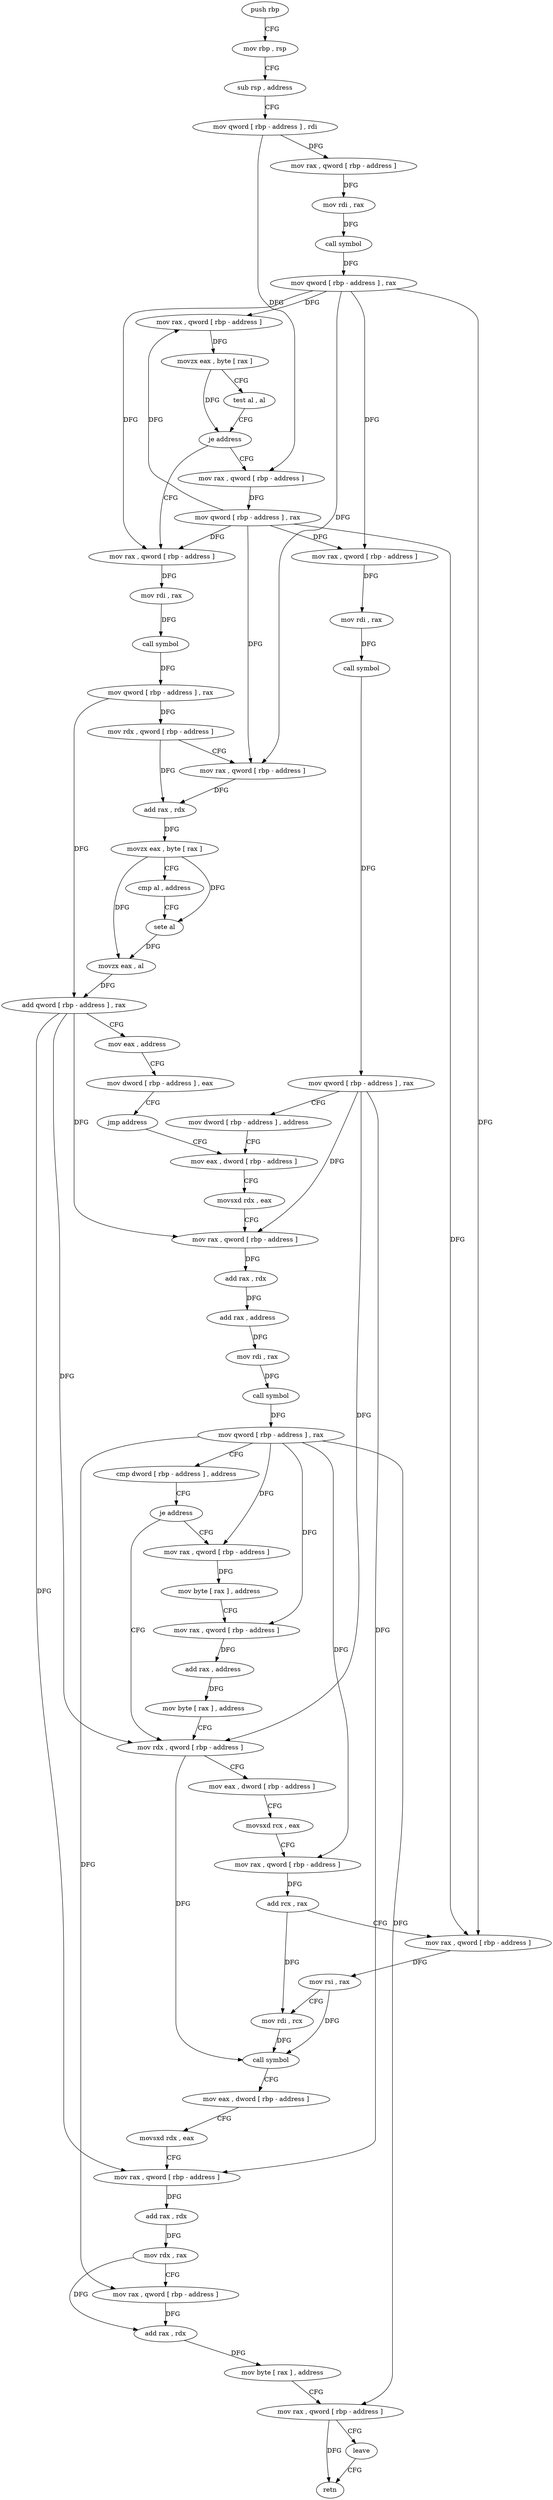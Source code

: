 digraph "func" {
"4289385" [label = "push rbp" ]
"4289386" [label = "mov rbp , rsp" ]
"4289389" [label = "sub rsp , address" ]
"4289393" [label = "mov qword [ rbp - address ] , rdi" ]
"4289397" [label = "mov rax , qword [ rbp - address ]" ]
"4289401" [label = "mov rdi , rax" ]
"4289404" [label = "call symbol" ]
"4289409" [label = "mov qword [ rbp - address ] , rax" ]
"4289413" [label = "mov rax , qword [ rbp - address ]" ]
"4289417" [label = "movzx eax , byte [ rax ]" ]
"4289420" [label = "test al , al" ]
"4289422" [label = "je address" ]
"4289476" [label = "mov rax , qword [ rbp - address ]" ]
"4289424" [label = "mov rax , qword [ rbp - address ]" ]
"4289480" [label = "mov qword [ rbp - address ] , rax" ]
"4289484" [label = "mov rax , qword [ rbp - address ]" ]
"4289488" [label = "mov rdi , rax" ]
"4289491" [label = "call symbol" ]
"4289496" [label = "mov qword [ rbp - address ] , rax" ]
"4289500" [label = "mov dword [ rbp - address ] , address" ]
"4289507" [label = "mov eax , dword [ rbp - address ]" ]
"4289428" [label = "mov rdi , rax" ]
"4289431" [label = "call symbol" ]
"4289436" [label = "mov qword [ rbp - address ] , rax" ]
"4289440" [label = "mov rdx , qword [ rbp - address ]" ]
"4289444" [label = "mov rax , qword [ rbp - address ]" ]
"4289448" [label = "add rax , rdx" ]
"4289451" [label = "movzx eax , byte [ rax ]" ]
"4289454" [label = "cmp al , address" ]
"4289456" [label = "sete al" ]
"4289459" [label = "movzx eax , al" ]
"4289462" [label = "add qword [ rbp - address ] , rax" ]
"4289466" [label = "mov eax , address" ]
"4289471" [label = "mov dword [ rbp - address ] , eax" ]
"4289474" [label = "jmp address" ]
"4289560" [label = "mov rdx , qword [ rbp - address ]" ]
"4289564" [label = "mov eax , dword [ rbp - address ]" ]
"4289567" [label = "movsxd rcx , eax" ]
"4289570" [label = "mov rax , qword [ rbp - address ]" ]
"4289574" [label = "add rcx , rax" ]
"4289577" [label = "mov rax , qword [ rbp - address ]" ]
"4289581" [label = "mov rsi , rax" ]
"4289584" [label = "mov rdi , rcx" ]
"4289587" [label = "call symbol" ]
"4289592" [label = "mov eax , dword [ rbp - address ]" ]
"4289595" [label = "movsxd rdx , eax" ]
"4289598" [label = "mov rax , qword [ rbp - address ]" ]
"4289602" [label = "add rax , rdx" ]
"4289605" [label = "mov rdx , rax" ]
"4289608" [label = "mov rax , qword [ rbp - address ]" ]
"4289612" [label = "add rax , rdx" ]
"4289615" [label = "mov byte [ rax ] , address" ]
"4289618" [label = "mov rax , qword [ rbp - address ]" ]
"4289622" [label = "leave" ]
"4289623" [label = "retn" ]
"4289542" [label = "mov rax , qword [ rbp - address ]" ]
"4289546" [label = "mov byte [ rax ] , address" ]
"4289549" [label = "mov rax , qword [ rbp - address ]" ]
"4289553" [label = "add rax , address" ]
"4289557" [label = "mov byte [ rax ] , address" ]
"4289510" [label = "movsxd rdx , eax" ]
"4289513" [label = "mov rax , qword [ rbp - address ]" ]
"4289517" [label = "add rax , rdx" ]
"4289520" [label = "add rax , address" ]
"4289524" [label = "mov rdi , rax" ]
"4289527" [label = "call symbol" ]
"4289532" [label = "mov qword [ rbp - address ] , rax" ]
"4289536" [label = "cmp dword [ rbp - address ] , address" ]
"4289540" [label = "je address" ]
"4289385" -> "4289386" [ label = "CFG" ]
"4289386" -> "4289389" [ label = "CFG" ]
"4289389" -> "4289393" [ label = "CFG" ]
"4289393" -> "4289397" [ label = "DFG" ]
"4289393" -> "4289476" [ label = "DFG" ]
"4289397" -> "4289401" [ label = "DFG" ]
"4289401" -> "4289404" [ label = "DFG" ]
"4289404" -> "4289409" [ label = "DFG" ]
"4289409" -> "4289413" [ label = "DFG" ]
"4289409" -> "4289484" [ label = "DFG" ]
"4289409" -> "4289424" [ label = "DFG" ]
"4289409" -> "4289444" [ label = "DFG" ]
"4289409" -> "4289577" [ label = "DFG" ]
"4289413" -> "4289417" [ label = "DFG" ]
"4289417" -> "4289420" [ label = "CFG" ]
"4289417" -> "4289422" [ label = "DFG" ]
"4289420" -> "4289422" [ label = "CFG" ]
"4289422" -> "4289476" [ label = "CFG" ]
"4289422" -> "4289424" [ label = "CFG" ]
"4289476" -> "4289480" [ label = "DFG" ]
"4289424" -> "4289428" [ label = "DFG" ]
"4289480" -> "4289484" [ label = "DFG" ]
"4289480" -> "4289413" [ label = "DFG" ]
"4289480" -> "4289424" [ label = "DFG" ]
"4289480" -> "4289444" [ label = "DFG" ]
"4289480" -> "4289577" [ label = "DFG" ]
"4289484" -> "4289488" [ label = "DFG" ]
"4289488" -> "4289491" [ label = "DFG" ]
"4289491" -> "4289496" [ label = "DFG" ]
"4289496" -> "4289500" [ label = "CFG" ]
"4289496" -> "4289513" [ label = "DFG" ]
"4289496" -> "4289560" [ label = "DFG" ]
"4289496" -> "4289598" [ label = "DFG" ]
"4289500" -> "4289507" [ label = "CFG" ]
"4289507" -> "4289510" [ label = "CFG" ]
"4289428" -> "4289431" [ label = "DFG" ]
"4289431" -> "4289436" [ label = "DFG" ]
"4289436" -> "4289440" [ label = "DFG" ]
"4289436" -> "4289462" [ label = "DFG" ]
"4289440" -> "4289444" [ label = "CFG" ]
"4289440" -> "4289448" [ label = "DFG" ]
"4289444" -> "4289448" [ label = "DFG" ]
"4289448" -> "4289451" [ label = "DFG" ]
"4289451" -> "4289454" [ label = "CFG" ]
"4289451" -> "4289456" [ label = "DFG" ]
"4289451" -> "4289459" [ label = "DFG" ]
"4289454" -> "4289456" [ label = "CFG" ]
"4289456" -> "4289459" [ label = "DFG" ]
"4289459" -> "4289462" [ label = "DFG" ]
"4289462" -> "4289466" [ label = "CFG" ]
"4289462" -> "4289513" [ label = "DFG" ]
"4289462" -> "4289560" [ label = "DFG" ]
"4289462" -> "4289598" [ label = "DFG" ]
"4289466" -> "4289471" [ label = "CFG" ]
"4289471" -> "4289474" [ label = "CFG" ]
"4289474" -> "4289507" [ label = "CFG" ]
"4289560" -> "4289564" [ label = "CFG" ]
"4289560" -> "4289587" [ label = "DFG" ]
"4289564" -> "4289567" [ label = "CFG" ]
"4289567" -> "4289570" [ label = "CFG" ]
"4289570" -> "4289574" [ label = "DFG" ]
"4289574" -> "4289577" [ label = "CFG" ]
"4289574" -> "4289584" [ label = "DFG" ]
"4289577" -> "4289581" [ label = "DFG" ]
"4289581" -> "4289584" [ label = "CFG" ]
"4289581" -> "4289587" [ label = "DFG" ]
"4289584" -> "4289587" [ label = "DFG" ]
"4289587" -> "4289592" [ label = "CFG" ]
"4289592" -> "4289595" [ label = "CFG" ]
"4289595" -> "4289598" [ label = "CFG" ]
"4289598" -> "4289602" [ label = "DFG" ]
"4289602" -> "4289605" [ label = "DFG" ]
"4289605" -> "4289608" [ label = "CFG" ]
"4289605" -> "4289612" [ label = "DFG" ]
"4289608" -> "4289612" [ label = "DFG" ]
"4289612" -> "4289615" [ label = "DFG" ]
"4289615" -> "4289618" [ label = "CFG" ]
"4289618" -> "4289622" [ label = "CFG" ]
"4289618" -> "4289623" [ label = "DFG" ]
"4289622" -> "4289623" [ label = "CFG" ]
"4289542" -> "4289546" [ label = "DFG" ]
"4289546" -> "4289549" [ label = "CFG" ]
"4289549" -> "4289553" [ label = "DFG" ]
"4289553" -> "4289557" [ label = "DFG" ]
"4289557" -> "4289560" [ label = "CFG" ]
"4289510" -> "4289513" [ label = "CFG" ]
"4289513" -> "4289517" [ label = "DFG" ]
"4289517" -> "4289520" [ label = "DFG" ]
"4289520" -> "4289524" [ label = "DFG" ]
"4289524" -> "4289527" [ label = "DFG" ]
"4289527" -> "4289532" [ label = "DFG" ]
"4289532" -> "4289536" [ label = "CFG" ]
"4289532" -> "4289570" [ label = "DFG" ]
"4289532" -> "4289608" [ label = "DFG" ]
"4289532" -> "4289618" [ label = "DFG" ]
"4289532" -> "4289542" [ label = "DFG" ]
"4289532" -> "4289549" [ label = "DFG" ]
"4289536" -> "4289540" [ label = "CFG" ]
"4289540" -> "4289560" [ label = "CFG" ]
"4289540" -> "4289542" [ label = "CFG" ]
}
